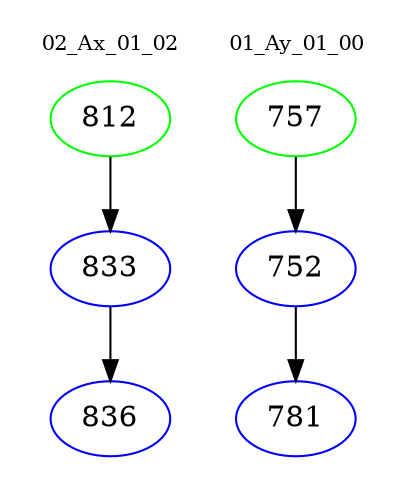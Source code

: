 digraph{
subgraph cluster_0 {
color = white
label = "02_Ax_01_02";
fontsize=10;
T0_812 [label="812", color="green"]
T0_812 -> T0_833 [color="black"]
T0_833 [label="833", color="blue"]
T0_833 -> T0_836 [color="black"]
T0_836 [label="836", color="blue"]
}
subgraph cluster_1 {
color = white
label = "01_Ay_01_00";
fontsize=10;
T1_757 [label="757", color="green"]
T1_757 -> T1_752 [color="black"]
T1_752 [label="752", color="blue"]
T1_752 -> T1_781 [color="black"]
T1_781 [label="781", color="blue"]
}
}
